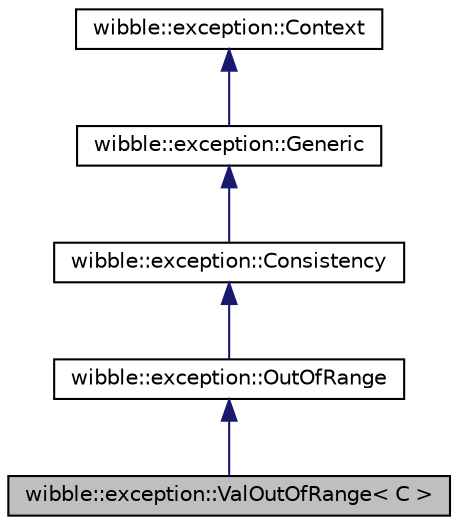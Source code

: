 digraph G
{
  edge [fontname="Helvetica",fontsize="10",labelfontname="Helvetica",labelfontsize="10"];
  node [fontname="Helvetica",fontsize="10",shape=record];
  Node1 [label="wibble::exception::ValOutOfRange\< C \>",height=0.2,width=0.4,color="black", fillcolor="grey75", style="filled" fontcolor="black"];
  Node2 -> Node1 [dir="back",color="midnightblue",fontsize="10",style="solid",fontname="Helvetica"];
  Node2 [label="wibble::exception::OutOfRange",height=0.2,width=0.4,color="black", fillcolor="white", style="filled",URL="$classwibble_1_1exception_1_1OutOfRange.html",tooltip="Exception thrown when some value is out of range."];
  Node3 -> Node2 [dir="back",color="midnightblue",fontsize="10",style="solid",fontname="Helvetica"];
  Node3 [label="wibble::exception::Consistency",height=0.2,width=0.4,color="black", fillcolor="white", style="filled",URL="$classwibble_1_1exception_1_1Consistency.html",tooltip="Exception thrown when some consistency check fails."];
  Node4 -> Node3 [dir="back",color="midnightblue",fontsize="10",style="solid",fontname="Helvetica"];
  Node4 [label="wibble::exception::Generic",height=0.2,width=0.4,color="black", fillcolor="white", style="filled",URL="$classwibble_1_1exception_1_1Generic.html",tooltip="Base class for all exceptions."];
  Node5 -> Node4 [dir="back",color="midnightblue",fontsize="10",style="solid",fontname="Helvetica"];
  Node5 [label="wibble::exception::Context",height=0.2,width=0.4,color="black", fillcolor="white", style="filled",URL="$classwibble_1_1exception_1_1Context.html",tooltip="Store context information for an exception."];
}
